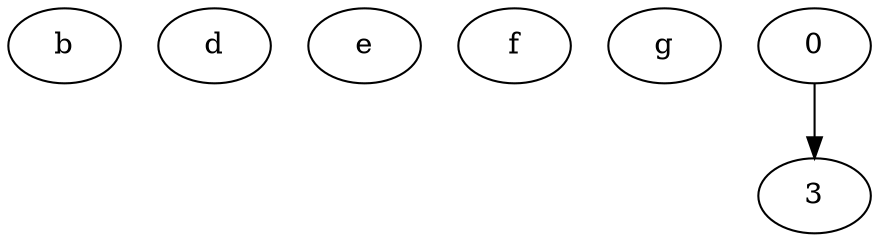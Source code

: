 digraph "src/test/resources/test-output.dot" {
	b [Start=17,Weight=5,Processor=1];
	d [Start=6,Weight=11,Processor=1];
	e [Start=3,Weight=3,Processor=1];
	f [Start=16,Weight=7,Processor=2];
	g [Start=0,Weight=3,Processor=1];
	0 [Start=0,Weight=6,Processor=2];
	3 [Start=6,Weight=10,Processor=2];
	0 -> 3 [Weight=34];
}